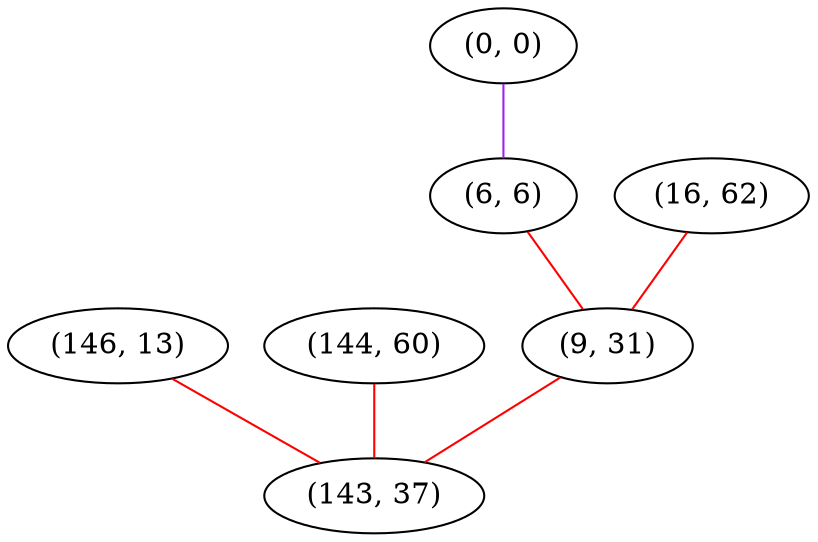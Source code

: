 graph "" {
"(146, 13)";
"(0, 0)";
"(6, 6)";
"(16, 62)";
"(144, 60)";
"(9, 31)";
"(143, 37)";
"(146, 13)" -- "(143, 37)"  [color=red, key=0, weight=1];
"(0, 0)" -- "(6, 6)"  [color=purple, key=0, weight=4];
"(6, 6)" -- "(9, 31)"  [color=red, key=0, weight=1];
"(16, 62)" -- "(9, 31)"  [color=red, key=0, weight=1];
"(144, 60)" -- "(143, 37)"  [color=red, key=0, weight=1];
"(9, 31)" -- "(143, 37)"  [color=red, key=0, weight=1];
}

